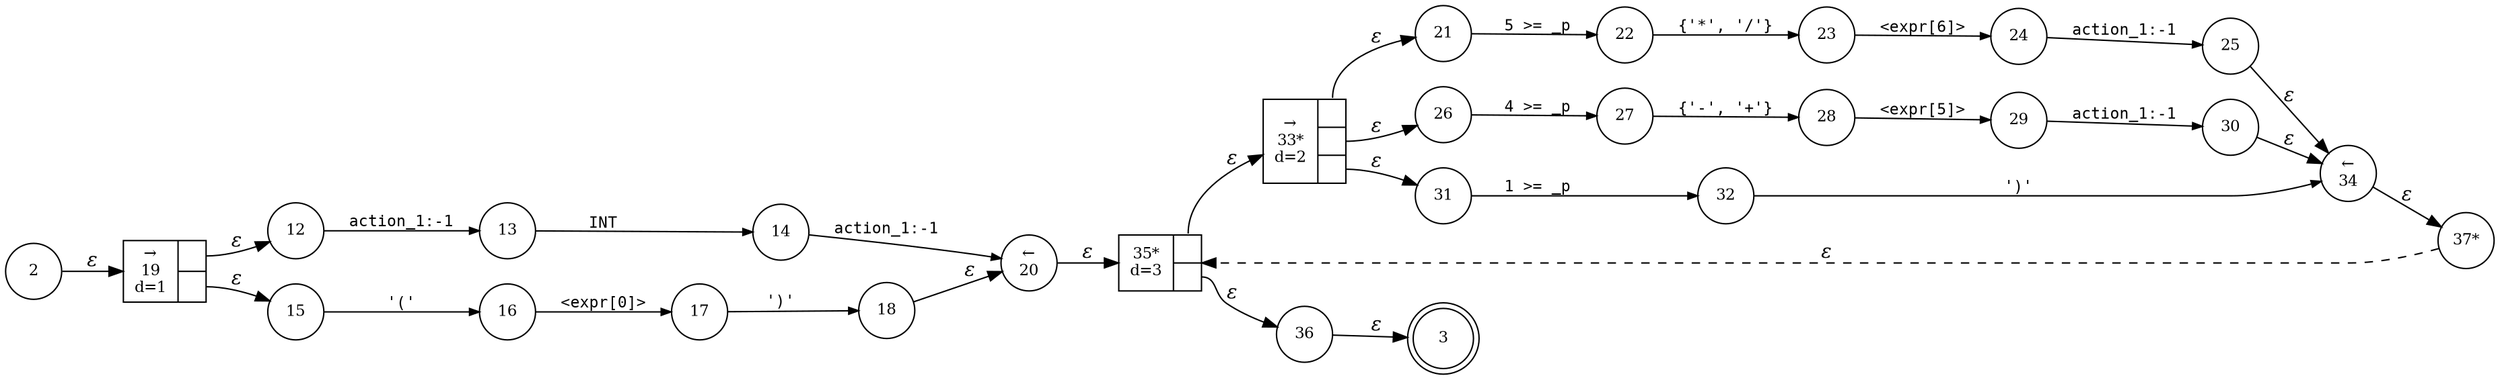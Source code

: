 digraph ATN {
rankdir=LR;
s3[fontsize=11, label="3", shape=doublecircle, fixedsize=true, width=.6];
s2[fontsize=11,label="2", shape=circle, fixedsize=true, width=.55, peripheries=1];
s12[fontsize=11,label="12", shape=circle, fixedsize=true, width=.55, peripheries=1];
s13[fontsize=11,label="13", shape=circle, fixedsize=true, width=.55, peripheries=1];
s14[fontsize=11,label="14", shape=circle, fixedsize=true, width=.55, peripheries=1];
s15[fontsize=11,label="15", shape=circle, fixedsize=true, width=.55, peripheries=1];
s16[fontsize=11,label="16", shape=circle, fixedsize=true, width=.55, peripheries=1];
s17[fontsize=11,label="17", shape=circle, fixedsize=true, width=.55, peripheries=1];
s18[fontsize=11,label="18", shape=circle, fixedsize=true, width=.55, peripheries=1];
s19[fontsize=11,label="{&rarr;\n19\nd=1|{<p0>|<p1>}}", shape=record, fixedsize=false, peripheries=1];
s20[fontsize=11,label="&larr;\n20", shape=circle, fixedsize=true, width=.55, peripheries=1];
s21[fontsize=11,label="21", shape=circle, fixedsize=true, width=.55, peripheries=1];
s22[fontsize=11,label="22", shape=circle, fixedsize=true, width=.55, peripheries=1];
s23[fontsize=11,label="23", shape=circle, fixedsize=true, width=.55, peripheries=1];
s24[fontsize=11,label="24", shape=circle, fixedsize=true, width=.55, peripheries=1];
s25[fontsize=11,label="25", shape=circle, fixedsize=true, width=.55, peripheries=1];
s26[fontsize=11,label="26", shape=circle, fixedsize=true, width=.55, peripheries=1];
s27[fontsize=11,label="27", shape=circle, fixedsize=true, width=.55, peripheries=1];
s28[fontsize=11,label="28", shape=circle, fixedsize=true, width=.55, peripheries=1];
s29[fontsize=11,label="29", shape=circle, fixedsize=true, width=.55, peripheries=1];
s30[fontsize=11,label="30", shape=circle, fixedsize=true, width=.55, peripheries=1];
s31[fontsize=11,label="31", shape=circle, fixedsize=true, width=.55, peripheries=1];
s32[fontsize=11,label="32", shape=circle, fixedsize=true, width=.55, peripheries=1];
s33[fontsize=11,label="{&rarr;\n33*\nd=2|{<p0>|<p1>|<p2>}}", shape=record, fixedsize=false, peripheries=1];
s34[fontsize=11,label="&larr;\n34", shape=circle, fixedsize=true, width=.55, peripheries=1];
s35[fontsize=11,label="{35*\nd=3|{<p0>|<p1>}}", shape=record, fixedsize=false, peripheries=1];
s36[fontsize=11,label="36", shape=circle, fixedsize=true, width=.55, peripheries=1];
s37[fontsize=11,label="37*", shape=circle, fixedsize=true, width=.55, peripheries=1];
s2 -> s19 [fontname="Times-Italic", label="&epsilon;"];
s19:p0 -> s12 [fontname="Times-Italic", label="&epsilon;"];
s19:p1 -> s15 [fontname="Times-Italic", label="&epsilon;"];
s12 -> s13 [fontsize=11, fontname="Courier", arrowsize=.7, label = "action_1:-1", arrowhead = normal];
s15 -> s16 [fontsize=11, fontname="Courier", arrowsize=.7, label = "'('", arrowhead = normal];
s13 -> s14 [fontsize=11, fontname="Courier", arrowsize=.7, label = "INT", arrowhead = normal];
s16 -> s17 [fontsize=11, fontname="Courier", arrowsize=.7, label = "<expr[0]>", arrowhead = normal];
s14 -> s20 [fontsize=11, fontname="Courier", arrowsize=.7, label = "action_1:-1", arrowhead = normal];
s17 -> s18 [fontsize=11, fontname="Courier", arrowsize=.7, label = "')'", arrowhead = normal];
s20 -> s35 [fontname="Times-Italic", label="&epsilon;"];
s18 -> s20 [fontname="Times-Italic", label="&epsilon;"];
s35:p0 -> s33 [fontname="Times-Italic", label="&epsilon;"];
s35:p1 -> s36 [fontname="Times-Italic", label="&epsilon;"];
s33:p0 -> s21 [fontname="Times-Italic", label="&epsilon;"];
s33:p1 -> s26 [fontname="Times-Italic", label="&epsilon;"];
s33:p2 -> s31 [fontname="Times-Italic", label="&epsilon;"];
s36 -> s3 [fontname="Times-Italic", label="&epsilon;"];
s21 -> s22 [fontsize=11, fontname="Courier", arrowsize=.7, label = "5 >= _p", arrowhead = normal];
s26 -> s27 [fontsize=11, fontname="Courier", arrowsize=.7, label = "4 >= _p", arrowhead = normal];
s31 -> s32 [fontsize=11, fontname="Courier", arrowsize=.7, label = "1 >= _p", arrowhead = normal];
s22 -> s23 [fontsize=11, fontname="Courier", arrowsize=.7, label = "{'*', '/'}", arrowhead = normal];
s27 -> s28 [fontsize=11, fontname="Courier", arrowsize=.7, label = "{'-', '+'}", arrowhead = normal];
s32 -> s34 [fontsize=11, fontname="Courier", arrowsize=.7, label = "')'", arrowhead = normal];
s23 -> s24 [fontsize=11, fontname="Courier", arrowsize=.7, label = "<expr[6]>", arrowhead = normal];
s28 -> s29 [fontsize=11, fontname="Courier", arrowsize=.7, label = "<expr[5]>", arrowhead = normal];
s34 -> s37 [fontname="Times-Italic", label="&epsilon;"];
s24 -> s25 [fontsize=11, fontname="Courier", arrowsize=.7, label = "action_1:-1", arrowhead = normal];
s29 -> s30 [fontsize=11, fontname="Courier", arrowsize=.7, label = "action_1:-1", arrowhead = normal];
s37 -> s35 [fontname="Times-Italic", label="&epsilon;", style="dashed"];
s25 -> s34 [fontname="Times-Italic", label="&epsilon;"];
s30 -> s34 [fontname="Times-Italic", label="&epsilon;"];
}